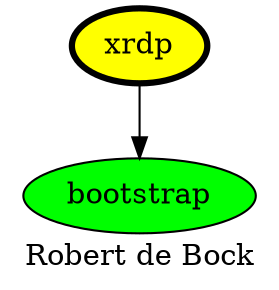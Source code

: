 digraph PhiloDilemma {
  label = "Robert de Bock" ;
  overlap=false
  {
    bootstrap [fillcolor=green style=filled]
    xrdp [fillcolor=yellow style=filled penwidth=3]
  }
  xrdp -> bootstrap
}

